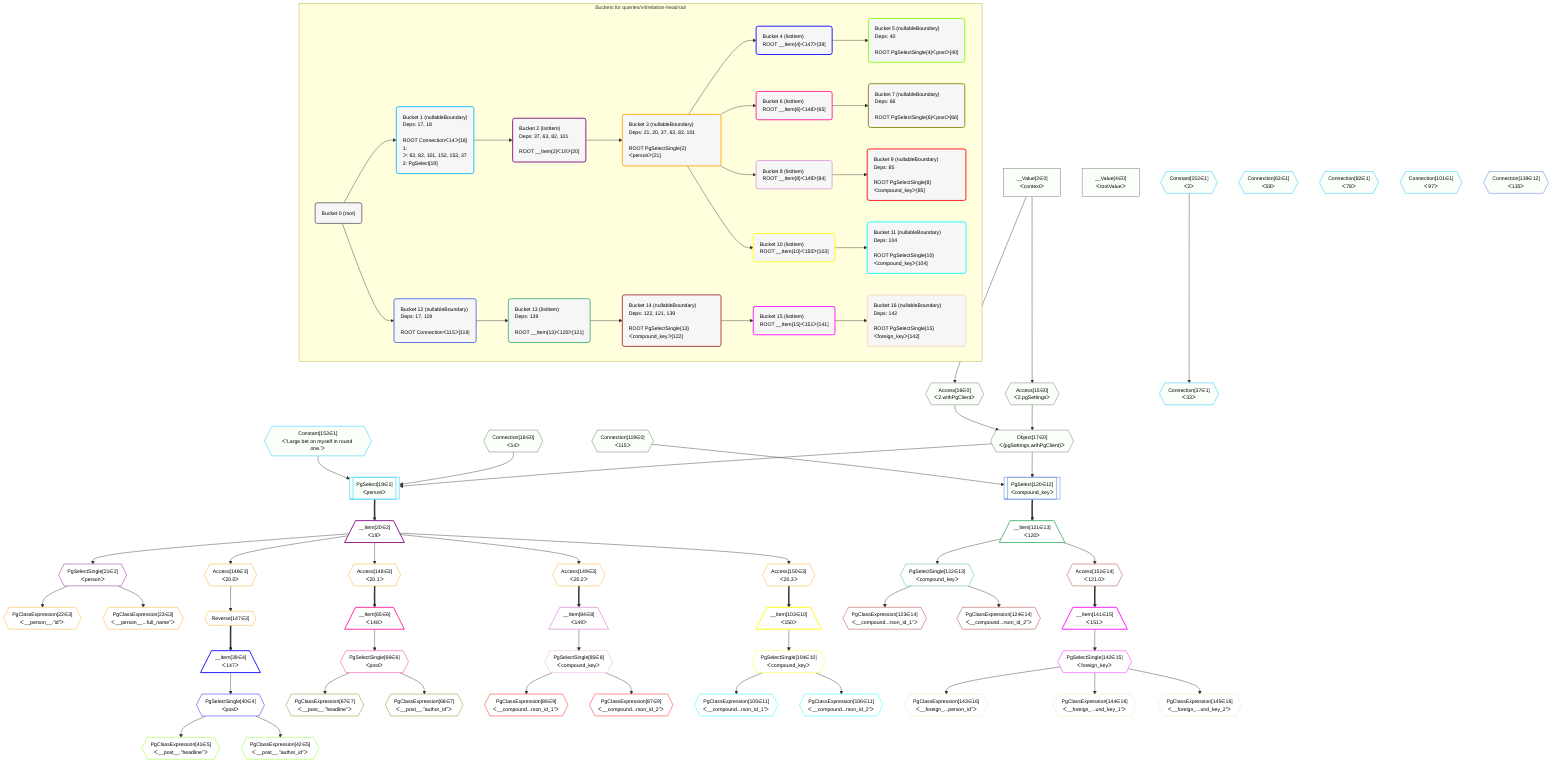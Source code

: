 %%{init: {'themeVariables': { 'fontSize': '12px'}}}%%
graph TD
    classDef path fill:#eee,stroke:#000,color:#000
    classDef plan fill:#fff,stroke-width:1px,color:#000
    classDef itemplan fill:#fff,stroke-width:2px,color:#000
    classDef unbatchedplan fill:#dff,stroke-width:1px,color:#000
    classDef sideeffectplan fill:#fcc,stroke-width:2px,color:#000
    classDef bucket fill:#f6f6f6,color:#000,stroke-width:2px,text-align:left


    %% plan dependencies
    Object17{{"Object[17∈0]<br />ᐸ{pgSettings,withPgClient}ᐳ"}}:::plan
    Access15{{"Access[15∈0]<br />ᐸ2.pgSettingsᐳ"}}:::plan
    Access16{{"Access[16∈0]<br />ᐸ2.withPgClientᐳ"}}:::plan
    Access15 & Access16 --> Object17
    __Value2["__Value[2∈0]<br />ᐸcontextᐳ"]:::plan
    __Value2 --> Access15
    __Value2 --> Access16
    __Value4["__Value[4∈0]<br />ᐸrootValueᐳ"]:::plan
    Connection18{{"Connection[18∈0]<br />ᐸ14ᐳ"}}:::plan
    Connection119{{"Connection[119∈0]<br />ᐸ115ᐳ"}}:::plan
    PgSelect19[["PgSelect[19∈1]<br />ᐸpersonᐳ"]]:::plan
    Constant153{{"Constant[153∈1]<br />ᐸ'Large bet on myself in round one.'ᐳ"}}:::plan
    Object17 & Connection18 & Constant153 --> PgSelect19
    Connection37{{"Connection[37∈1]<br />ᐸ33ᐳ"}}:::plan
    Constant152{{"Constant[152∈1]<br />ᐸ2ᐳ"}}:::plan
    Constant152 --> Connection37
    Connection63{{"Connection[63∈1]<br />ᐸ59ᐳ"}}:::plan
    Connection82{{"Connection[82∈1]<br />ᐸ78ᐳ"}}:::plan
    Connection101{{"Connection[101∈1]<br />ᐸ97ᐳ"}}:::plan
    __Item20[/"__Item[20∈2]<br />ᐸ19ᐳ"\]:::itemplan
    PgSelect19 ==> __Item20
    PgSelectSingle21{{"PgSelectSingle[21∈2]<br />ᐸpersonᐳ"}}:::plan
    __Item20 --> PgSelectSingle21
    PgClassExpression22{{"PgClassExpression[22∈3]<br />ᐸ__person__.”id”ᐳ"}}:::plan
    PgSelectSingle21 --> PgClassExpression22
    PgClassExpression23{{"PgClassExpression[23∈3]<br />ᐸ__person__...full_name”ᐳ"}}:::plan
    PgSelectSingle21 --> PgClassExpression23
    Access146{{"Access[146∈3]<br />ᐸ20.0ᐳ"}}:::plan
    __Item20 --> Access146
    Reverse147{{"Reverse[147∈3]"}}:::plan
    Access146 --> Reverse147
    Access148{{"Access[148∈3]<br />ᐸ20.1ᐳ"}}:::plan
    __Item20 --> Access148
    Access149{{"Access[149∈3]<br />ᐸ20.2ᐳ"}}:::plan
    __Item20 --> Access149
    Access150{{"Access[150∈3]<br />ᐸ20.3ᐳ"}}:::plan
    __Item20 --> Access150
    __Item39[/"__Item[39∈4]<br />ᐸ147ᐳ"\]:::itemplan
    Reverse147 ==> __Item39
    PgSelectSingle40{{"PgSelectSingle[40∈4]<br />ᐸpostᐳ"}}:::plan
    __Item39 --> PgSelectSingle40
    PgClassExpression41{{"PgClassExpression[41∈5]<br />ᐸ__post__.”headline”ᐳ"}}:::plan
    PgSelectSingle40 --> PgClassExpression41
    PgClassExpression42{{"PgClassExpression[42∈5]<br />ᐸ__post__.”author_id”ᐳ"}}:::plan
    PgSelectSingle40 --> PgClassExpression42
    __Item65[/"__Item[65∈6]<br />ᐸ148ᐳ"\]:::itemplan
    Access148 ==> __Item65
    PgSelectSingle66{{"PgSelectSingle[66∈6]<br />ᐸpostᐳ"}}:::plan
    __Item65 --> PgSelectSingle66
    PgClassExpression67{{"PgClassExpression[67∈7]<br />ᐸ__post__.”headline”ᐳ"}}:::plan
    PgSelectSingle66 --> PgClassExpression67
    PgClassExpression68{{"PgClassExpression[68∈7]<br />ᐸ__post__.”author_id”ᐳ"}}:::plan
    PgSelectSingle66 --> PgClassExpression68
    __Item84[/"__Item[84∈8]<br />ᐸ149ᐳ"\]:::itemplan
    Access149 ==> __Item84
    PgSelectSingle85{{"PgSelectSingle[85∈8]<br />ᐸcompound_keyᐳ"}}:::plan
    __Item84 --> PgSelectSingle85
    PgClassExpression86{{"PgClassExpression[86∈9]<br />ᐸ__compound...rson_id_1”ᐳ"}}:::plan
    PgSelectSingle85 --> PgClassExpression86
    PgClassExpression87{{"PgClassExpression[87∈9]<br />ᐸ__compound...rson_id_2”ᐳ"}}:::plan
    PgSelectSingle85 --> PgClassExpression87
    __Item103[/"__Item[103∈10]<br />ᐸ150ᐳ"\]:::itemplan
    Access150 ==> __Item103
    PgSelectSingle104{{"PgSelectSingle[104∈10]<br />ᐸcompound_keyᐳ"}}:::plan
    __Item103 --> PgSelectSingle104
    PgClassExpression105{{"PgClassExpression[105∈11]<br />ᐸ__compound...rson_id_1”ᐳ"}}:::plan
    PgSelectSingle104 --> PgClassExpression105
    PgClassExpression106{{"PgClassExpression[106∈11]<br />ᐸ__compound...rson_id_2”ᐳ"}}:::plan
    PgSelectSingle104 --> PgClassExpression106
    PgSelect120[["PgSelect[120∈12]<br />ᐸcompound_keyᐳ"]]:::plan
    Object17 & Connection119 --> PgSelect120
    Connection139{{"Connection[139∈12]<br />ᐸ135ᐳ"}}:::plan
    __Item121[/"__Item[121∈13]<br />ᐸ120ᐳ"\]:::itemplan
    PgSelect120 ==> __Item121
    PgSelectSingle122{{"PgSelectSingle[122∈13]<br />ᐸcompound_keyᐳ"}}:::plan
    __Item121 --> PgSelectSingle122
    PgClassExpression123{{"PgClassExpression[123∈14]<br />ᐸ__compound...rson_id_1”ᐳ"}}:::plan
    PgSelectSingle122 --> PgClassExpression123
    PgClassExpression124{{"PgClassExpression[124∈14]<br />ᐸ__compound...rson_id_2”ᐳ"}}:::plan
    PgSelectSingle122 --> PgClassExpression124
    Access151{{"Access[151∈14]<br />ᐸ121.0ᐳ"}}:::plan
    __Item121 --> Access151
    __Item141[/"__Item[141∈15]<br />ᐸ151ᐳ"\]:::itemplan
    Access151 ==> __Item141
    PgSelectSingle142{{"PgSelectSingle[142∈15]<br />ᐸforeign_keyᐳ"}}:::plan
    __Item141 --> PgSelectSingle142
    PgClassExpression143{{"PgClassExpression[143∈16]<br />ᐸ__foreign_...person_id”ᐳ"}}:::plan
    PgSelectSingle142 --> PgClassExpression143
    PgClassExpression144{{"PgClassExpression[144∈16]<br />ᐸ__foreign_...und_key_1”ᐳ"}}:::plan
    PgSelectSingle142 --> PgClassExpression144
    PgClassExpression145{{"PgClassExpression[145∈16]<br />ᐸ__foreign_...und_key_2”ᐳ"}}:::plan
    PgSelectSingle142 --> PgClassExpression145

    %% define steps

    subgraph "Buckets for queries/v4/relation-head-tail"
    Bucket0("Bucket 0 (root)"):::bucket
    classDef bucket0 stroke:#696969
    class Bucket0,__Value2,__Value4,Access15,Access16,Object17,Connection18,Connection119 bucket0
    Bucket1("Bucket 1 (nullableBoundary)<br />Deps: 17, 18<br /><br />ROOT Connectionᐸ14ᐳ[18]<br />1: <br />ᐳ: 63, 82, 101, 152, 153, 37<br />2: PgSelect[19]"):::bucket
    classDef bucket1 stroke:#00bfff
    class Bucket1,PgSelect19,Connection37,Connection63,Connection82,Connection101,Constant152,Constant153 bucket1
    Bucket2("Bucket 2 (listItem)<br />Deps: 37, 63, 82, 101<br /><br />ROOT __Item{2}ᐸ19ᐳ[20]"):::bucket
    classDef bucket2 stroke:#7f007f
    class Bucket2,__Item20,PgSelectSingle21 bucket2
    Bucket3("Bucket 3 (nullableBoundary)<br />Deps: 21, 20, 37, 63, 82, 101<br /><br />ROOT PgSelectSingle{2}ᐸpersonᐳ[21]"):::bucket
    classDef bucket3 stroke:#ffa500
    class Bucket3,PgClassExpression22,PgClassExpression23,Access146,Reverse147,Access148,Access149,Access150 bucket3
    Bucket4("Bucket 4 (listItem)<br />ROOT __Item{4}ᐸ147ᐳ[39]"):::bucket
    classDef bucket4 stroke:#0000ff
    class Bucket4,__Item39,PgSelectSingle40 bucket4
    Bucket5("Bucket 5 (nullableBoundary)<br />Deps: 40<br /><br />ROOT PgSelectSingle{4}ᐸpostᐳ[40]"):::bucket
    classDef bucket5 stroke:#7fff00
    class Bucket5,PgClassExpression41,PgClassExpression42 bucket5
    Bucket6("Bucket 6 (listItem)<br />ROOT __Item{6}ᐸ148ᐳ[65]"):::bucket
    classDef bucket6 stroke:#ff1493
    class Bucket6,__Item65,PgSelectSingle66 bucket6
    Bucket7("Bucket 7 (nullableBoundary)<br />Deps: 66<br /><br />ROOT PgSelectSingle{6}ᐸpostᐳ[66]"):::bucket
    classDef bucket7 stroke:#808000
    class Bucket7,PgClassExpression67,PgClassExpression68 bucket7
    Bucket8("Bucket 8 (listItem)<br />ROOT __Item{8}ᐸ149ᐳ[84]"):::bucket
    classDef bucket8 stroke:#dda0dd
    class Bucket8,__Item84,PgSelectSingle85 bucket8
    Bucket9("Bucket 9 (nullableBoundary)<br />Deps: 85<br /><br />ROOT PgSelectSingle{8}ᐸcompound_keyᐳ[85]"):::bucket
    classDef bucket9 stroke:#ff0000
    class Bucket9,PgClassExpression86,PgClassExpression87 bucket9
    Bucket10("Bucket 10 (listItem)<br />ROOT __Item{10}ᐸ150ᐳ[103]"):::bucket
    classDef bucket10 stroke:#ffff00
    class Bucket10,__Item103,PgSelectSingle104 bucket10
    Bucket11("Bucket 11 (nullableBoundary)<br />Deps: 104<br /><br />ROOT PgSelectSingle{10}ᐸcompound_keyᐳ[104]"):::bucket
    classDef bucket11 stroke:#00ffff
    class Bucket11,PgClassExpression105,PgClassExpression106 bucket11
    Bucket12("Bucket 12 (nullableBoundary)<br />Deps: 17, 119<br /><br />ROOT Connectionᐸ115ᐳ[119]"):::bucket
    classDef bucket12 stroke:#4169e1
    class Bucket12,PgSelect120,Connection139 bucket12
    Bucket13("Bucket 13 (listItem)<br />Deps: 139<br /><br />ROOT __Item{13}ᐸ120ᐳ[121]"):::bucket
    classDef bucket13 stroke:#3cb371
    class Bucket13,__Item121,PgSelectSingle122 bucket13
    Bucket14("Bucket 14 (nullableBoundary)<br />Deps: 122, 121, 139<br /><br />ROOT PgSelectSingle{13}ᐸcompound_keyᐳ[122]"):::bucket
    classDef bucket14 stroke:#a52a2a
    class Bucket14,PgClassExpression123,PgClassExpression124,Access151 bucket14
    Bucket15("Bucket 15 (listItem)<br />ROOT __Item{15}ᐸ151ᐳ[141]"):::bucket
    classDef bucket15 stroke:#ff00ff
    class Bucket15,__Item141,PgSelectSingle142 bucket15
    Bucket16("Bucket 16 (nullableBoundary)<br />Deps: 142<br /><br />ROOT PgSelectSingle{15}ᐸforeign_keyᐳ[142]"):::bucket
    classDef bucket16 stroke:#f5deb3
    class Bucket16,PgClassExpression143,PgClassExpression144,PgClassExpression145 bucket16
    Bucket0 --> Bucket1 & Bucket12
    Bucket1 --> Bucket2
    Bucket2 --> Bucket3
    Bucket3 --> Bucket4 & Bucket6 & Bucket8 & Bucket10
    Bucket4 --> Bucket5
    Bucket6 --> Bucket7
    Bucket8 --> Bucket9
    Bucket10 --> Bucket11
    Bucket12 --> Bucket13
    Bucket13 --> Bucket14
    Bucket14 --> Bucket15
    Bucket15 --> Bucket16
    classDef unary fill:#fafffa,borderWidth:8px
    class Object17,Access15,Access16,__Value2,__Value4,Connection18,Connection119,PgSelect19,Connection37,Connection63,Connection82,Connection101,Constant152,Constant153,PgSelect120,Connection139 unary
    end